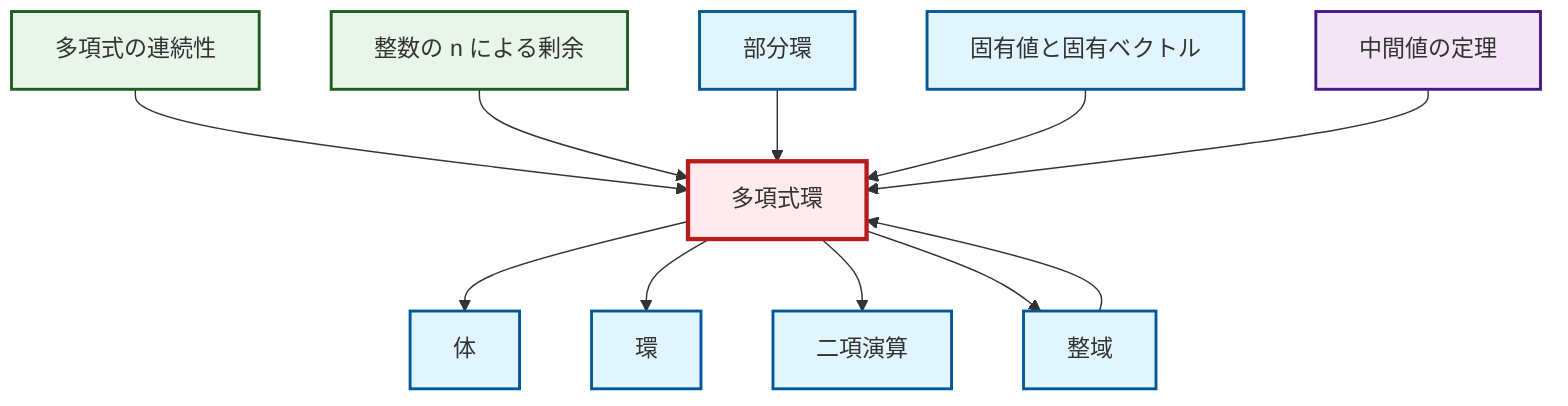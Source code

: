 graph TD
    classDef definition fill:#e1f5fe,stroke:#01579b,stroke-width:2px
    classDef theorem fill:#f3e5f5,stroke:#4a148c,stroke-width:2px
    classDef axiom fill:#fff3e0,stroke:#e65100,stroke-width:2px
    classDef example fill:#e8f5e9,stroke:#1b5e20,stroke-width:2px
    classDef current fill:#ffebee,stroke:#b71c1c,stroke-width:3px
    def-ring["環"]:::definition
    def-subring["部分環"]:::definition
    def-integral-domain["整域"]:::definition
    def-binary-operation["二項演算"]:::definition
    thm-intermediate-value["中間値の定理"]:::theorem
    ex-polynomial-continuity["多項式の連続性"]:::example
    def-field["体"]:::definition
    def-eigenvalue-eigenvector["固有値と固有ベクトル"]:::definition
    ex-quotient-integers-mod-n["整数の n による剰余"]:::example
    def-polynomial-ring["多項式環"]:::definition
    def-polynomial-ring --> def-field
    def-integral-domain --> def-polynomial-ring
    ex-polynomial-continuity --> def-polynomial-ring
    ex-quotient-integers-mod-n --> def-polynomial-ring
    def-subring --> def-polynomial-ring
    def-polynomial-ring --> def-ring
    def-polynomial-ring --> def-binary-operation
    def-eigenvalue-eigenvector --> def-polynomial-ring
    def-polynomial-ring --> def-integral-domain
    thm-intermediate-value --> def-polynomial-ring
    class def-polynomial-ring current